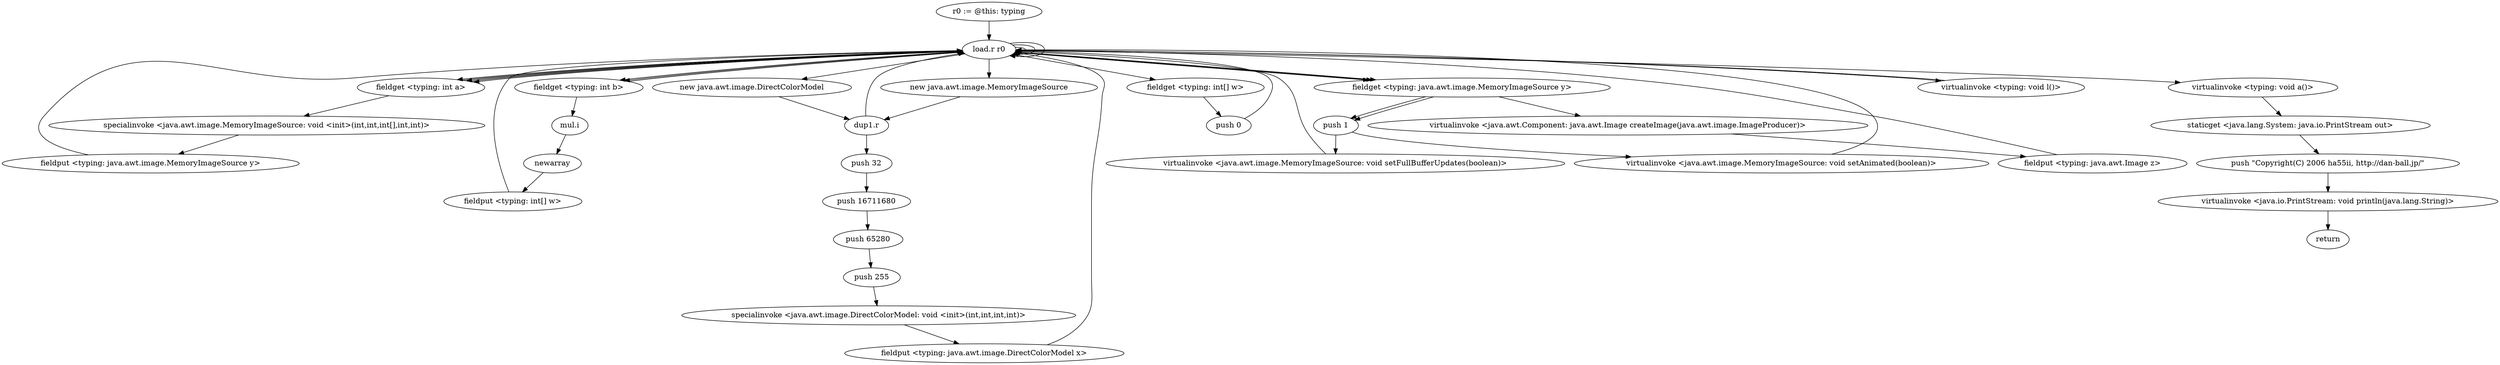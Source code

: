 digraph "" {
    "r0 := @this: typing"
    "load.r r0"
    "r0 := @this: typing"->"load.r r0";
    "load.r r0"->"load.r r0";
    "fieldget <typing: int a>"
    "load.r r0"->"fieldget <typing: int a>";
    "fieldget <typing: int a>"->"load.r r0";
    "fieldget <typing: int b>"
    "load.r r0"->"fieldget <typing: int b>";
    "mul.i"
    "fieldget <typing: int b>"->"mul.i";
    "newarray"
    "mul.i"->"newarray";
    "fieldput <typing: int[] w>"
    "newarray"->"fieldput <typing: int[] w>";
    "fieldput <typing: int[] w>"->"load.r r0";
    "new java.awt.image.DirectColorModel"
    "load.r r0"->"new java.awt.image.DirectColorModel";
    "dup1.r"
    "new java.awt.image.DirectColorModel"->"dup1.r";
    "push 32"
    "dup1.r"->"push 32";
    "push 16711680"
    "push 32"->"push 16711680";
    "push 65280"
    "push 16711680"->"push 65280";
    "push 255"
    "push 65280"->"push 255";
    "specialinvoke <java.awt.image.DirectColorModel: void <init>(int,int,int,int)>"
    "push 255"->"specialinvoke <java.awt.image.DirectColorModel: void <init>(int,int,int,int)>";
    "fieldput <typing: java.awt.image.DirectColorModel x>"
    "specialinvoke <java.awt.image.DirectColorModel: void <init>(int,int,int,int)>"->"fieldput <typing: java.awt.image.DirectColorModel x>";
    "fieldput <typing: java.awt.image.DirectColorModel x>"->"load.r r0";
    "new java.awt.image.MemoryImageSource"
    "load.r r0"->"new java.awt.image.MemoryImageSource";
    "new java.awt.image.MemoryImageSource"->"dup1.r";
    "dup1.r"->"load.r r0";
    "load.r r0"->"fieldget <typing: int a>";
    "fieldget <typing: int a>"->"load.r r0";
    "load.r r0"->"fieldget <typing: int b>";
    "fieldget <typing: int b>"->"load.r r0";
    "fieldget <typing: int[] w>"
    "load.r r0"->"fieldget <typing: int[] w>";
    "push 0"
    "fieldget <typing: int[] w>"->"push 0";
    "push 0"->"load.r r0";
    "load.r r0"->"fieldget <typing: int a>";
    "specialinvoke <java.awt.image.MemoryImageSource: void <init>(int,int,int[],int,int)>"
    "fieldget <typing: int a>"->"specialinvoke <java.awt.image.MemoryImageSource: void <init>(int,int,int[],int,int)>";
    "fieldput <typing: java.awt.image.MemoryImageSource y>"
    "specialinvoke <java.awt.image.MemoryImageSource: void <init>(int,int,int[],int,int)>"->"fieldput <typing: java.awt.image.MemoryImageSource y>";
    "fieldput <typing: java.awt.image.MemoryImageSource y>"->"load.r r0";
    "fieldget <typing: java.awt.image.MemoryImageSource y>"
    "load.r r0"->"fieldget <typing: java.awt.image.MemoryImageSource y>";
    "push 1"
    "fieldget <typing: java.awt.image.MemoryImageSource y>"->"push 1";
    "virtualinvoke <java.awt.image.MemoryImageSource: void setFullBufferUpdates(boolean)>"
    "push 1"->"virtualinvoke <java.awt.image.MemoryImageSource: void setFullBufferUpdates(boolean)>";
    "virtualinvoke <java.awt.image.MemoryImageSource: void setFullBufferUpdates(boolean)>"->"load.r r0";
    "load.r r0"->"fieldget <typing: java.awt.image.MemoryImageSource y>";
    "fieldget <typing: java.awt.image.MemoryImageSource y>"->"push 1";
    "virtualinvoke <java.awt.image.MemoryImageSource: void setAnimated(boolean)>"
    "push 1"->"virtualinvoke <java.awt.image.MemoryImageSource: void setAnimated(boolean)>";
    "virtualinvoke <java.awt.image.MemoryImageSource: void setAnimated(boolean)>"->"load.r r0";
    "load.r r0"->"load.r r0";
    "load.r r0"->"load.r r0";
    "load.r r0"->"fieldget <typing: java.awt.image.MemoryImageSource y>";
    "virtualinvoke <java.awt.Component: java.awt.Image createImage(java.awt.image.ImageProducer)>"
    "fieldget <typing: java.awt.image.MemoryImageSource y>"->"virtualinvoke <java.awt.Component: java.awt.Image createImage(java.awt.image.ImageProducer)>";
    "fieldput <typing: java.awt.Image z>"
    "virtualinvoke <java.awt.Component: java.awt.Image createImage(java.awt.image.ImageProducer)>"->"fieldput <typing: java.awt.Image z>";
    "fieldput <typing: java.awt.Image z>"->"load.r r0";
    "virtualinvoke <typing: void l()>"
    "load.r r0"->"virtualinvoke <typing: void l()>";
    "virtualinvoke <typing: void l()>"->"load.r r0";
    "virtualinvoke <typing: void a()>"
    "load.r r0"->"virtualinvoke <typing: void a()>";
    "staticget <java.lang.System: java.io.PrintStream out>"
    "virtualinvoke <typing: void a()>"->"staticget <java.lang.System: java.io.PrintStream out>";
    "push \"Copyright(C) 2006 ha55ii, http://dan-ball.jp/\""
    "staticget <java.lang.System: java.io.PrintStream out>"->"push \"Copyright(C) 2006 ha55ii, http://dan-ball.jp/\"";
    "virtualinvoke <java.io.PrintStream: void println(java.lang.String)>"
    "push \"Copyright(C) 2006 ha55ii, http://dan-ball.jp/\""->"virtualinvoke <java.io.PrintStream: void println(java.lang.String)>";
    "return"
    "virtualinvoke <java.io.PrintStream: void println(java.lang.String)>"->"return";
}
